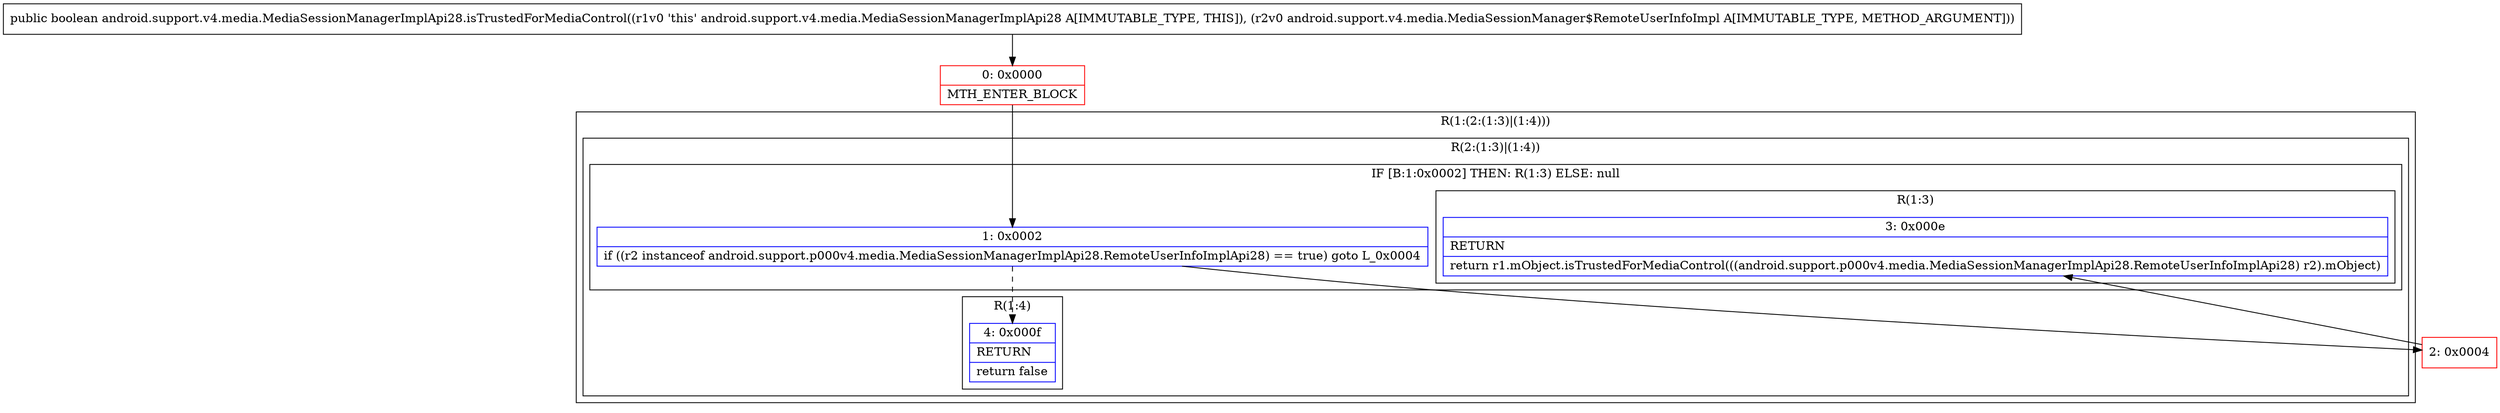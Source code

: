 digraph "CFG forandroid.support.v4.media.MediaSessionManagerImplApi28.isTrustedForMediaControl(Landroid\/support\/v4\/media\/MediaSessionManager$RemoteUserInfoImpl;)Z" {
subgraph cluster_Region_2146412783 {
label = "R(1:(2:(1:3)|(1:4)))";
node [shape=record,color=blue];
subgraph cluster_Region_1945506541 {
label = "R(2:(1:3)|(1:4))";
node [shape=record,color=blue];
subgraph cluster_IfRegion_1788693872 {
label = "IF [B:1:0x0002] THEN: R(1:3) ELSE: null";
node [shape=record,color=blue];
Node_1 [shape=record,label="{1\:\ 0x0002|if ((r2 instanceof android.support.p000v4.media.MediaSessionManagerImplApi28.RemoteUserInfoImplApi28) == true) goto L_0x0004\l}"];
subgraph cluster_Region_85786725 {
label = "R(1:3)";
node [shape=record,color=blue];
Node_3 [shape=record,label="{3\:\ 0x000e|RETURN\l|return r1.mObject.isTrustedForMediaControl(((android.support.p000v4.media.MediaSessionManagerImplApi28.RemoteUserInfoImplApi28) r2).mObject)\l}"];
}
}
subgraph cluster_Region_121071865 {
label = "R(1:4)";
node [shape=record,color=blue];
Node_4 [shape=record,label="{4\:\ 0x000f|RETURN\l|return false\l}"];
}
}
}
Node_0 [shape=record,color=red,label="{0\:\ 0x0000|MTH_ENTER_BLOCK\l}"];
Node_2 [shape=record,color=red,label="{2\:\ 0x0004}"];
MethodNode[shape=record,label="{public boolean android.support.v4.media.MediaSessionManagerImplApi28.isTrustedForMediaControl((r1v0 'this' android.support.v4.media.MediaSessionManagerImplApi28 A[IMMUTABLE_TYPE, THIS]), (r2v0 android.support.v4.media.MediaSessionManager$RemoteUserInfoImpl A[IMMUTABLE_TYPE, METHOD_ARGUMENT])) }"];
MethodNode -> Node_0;
Node_1 -> Node_2;
Node_1 -> Node_4[style=dashed];
Node_0 -> Node_1;
Node_2 -> Node_3;
}

